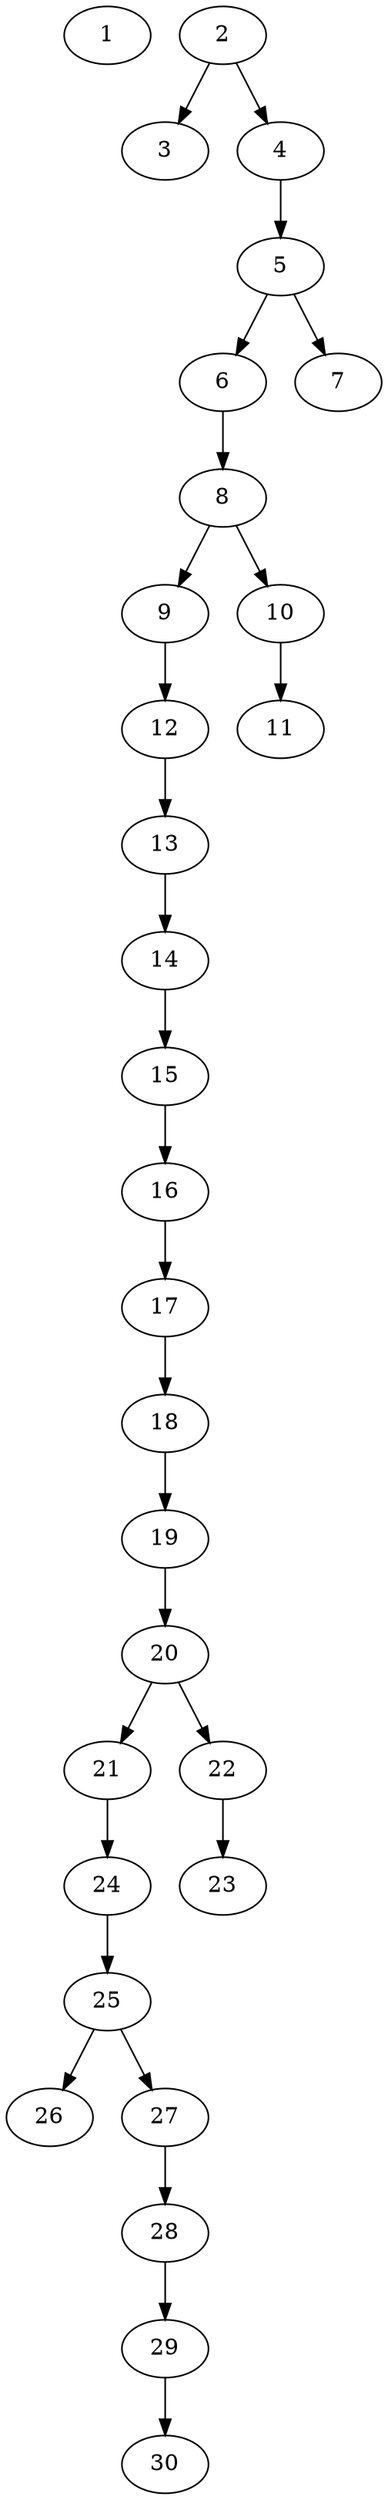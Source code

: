 // DAG automatically generated by daggen at Thu Oct  3 14:04:19 2019
// ./daggen --dot -n 30 --ccr 0.3 --fat 0.3 --regular 0.5 --density 0.5 --mindata 5242880 --maxdata 52428800 
digraph G {
  1 [size="126228480", alpha="0.12", expect_size="37868544"] 
  2 [size="168977067", alpha="0.11", expect_size="50693120"] 
  2 -> 3 [size ="50693120"]
  2 -> 4 [size ="50693120"]
  3 [size="89497600", alpha="0.09", expect_size="26849280"] 
  4 [size="18691413", alpha="0.13", expect_size="5607424"] 
  4 -> 5 [size ="5607424"]
  5 [size="147309227", alpha="0.05", expect_size="44192768"] 
  5 -> 6 [size ="44192768"]
  5 -> 7 [size ="44192768"]
  6 [size="91293013", alpha="0.09", expect_size="27387904"] 
  6 -> 8 [size ="27387904"]
  7 [size="120654507", alpha="0.12", expect_size="36196352"] 
  8 [size="149213867", alpha="0.16", expect_size="44764160"] 
  8 -> 9 [size ="44764160"]
  8 -> 10 [size ="44764160"]
  9 [size="72318293", alpha="0.18", expect_size="21695488"] 
  9 -> 12 [size ="21695488"]
  10 [size="40529920", alpha="0.07", expect_size="12158976"] 
  10 -> 11 [size ="12158976"]
  11 [size="134024533", alpha="0.02", expect_size="40207360"] 
  12 [size="74823680", alpha="0.03", expect_size="22447104"] 
  12 -> 13 [size ="22447104"]
  13 [size="160252587", alpha="0.04", expect_size="48075776"] 
  13 -> 14 [size ="48075776"]
  14 [size="76171947", alpha="0.15", expect_size="22851584"] 
  14 -> 15 [size ="22851584"]
  15 [size="22060373", alpha="0.14", expect_size="6618112"] 
  15 -> 16 [size ="6618112"]
  16 [size="59931307", alpha="0.16", expect_size="17979392"] 
  16 -> 17 [size ="17979392"]
  17 [size="134434133", alpha="0.04", expect_size="40330240"] 
  17 -> 18 [size ="40330240"]
  18 [size="71615147", alpha="0.01", expect_size="21484544"] 
  18 -> 19 [size ="21484544"]
  19 [size="38396587", alpha="0.10", expect_size="11518976"] 
  19 -> 20 [size ="11518976"]
  20 [size="24627200", alpha="0.04", expect_size="7388160"] 
  20 -> 21 [size ="7388160"]
  20 -> 22 [size ="7388160"]
  21 [size="82073600", alpha="0.12", expect_size="24622080"] 
  21 -> 24 [size ="24622080"]
  22 [size="100993707", alpha="0.20", expect_size="30298112"] 
  22 -> 23 [size ="30298112"]
  23 [size="128146773", alpha="0.16", expect_size="38444032"] 
  24 [size="161157120", alpha="0.13", expect_size="48347136"] 
  24 -> 25 [size ="48347136"]
  25 [size="124310187", alpha="0.06", expect_size="37293056"] 
  25 -> 26 [size ="37293056"]
  25 -> 27 [size ="37293056"]
  26 [size="80380587", alpha="0.09", expect_size="24114176"] 
  27 [size="50165760", alpha="0.04", expect_size="15049728"] 
  27 -> 28 [size ="15049728"]
  28 [size="78462293", alpha="0.17", expect_size="23538688"] 
  28 -> 29 [size ="23538688"]
  29 [size="83974827", alpha="0.16", expect_size="25192448"] 
  29 -> 30 [size ="25192448"]
  30 [size="161006933", alpha="0.19", expect_size="48302080"] 
}
